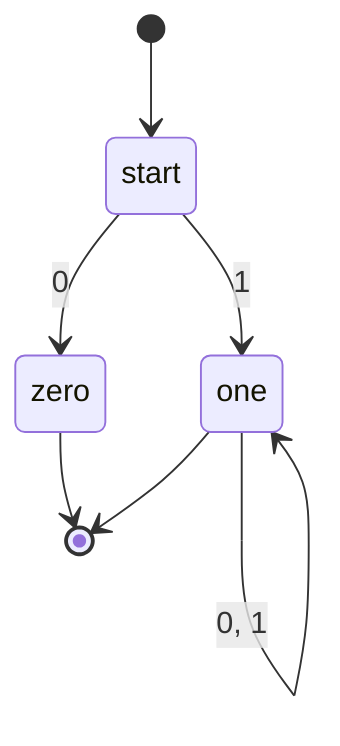 stateDiagram
      [*] --> start
      start --> zero : 0
      start --> one : 1
      one --> one : 0, 1
      zero --> [*]
      one --> [*]